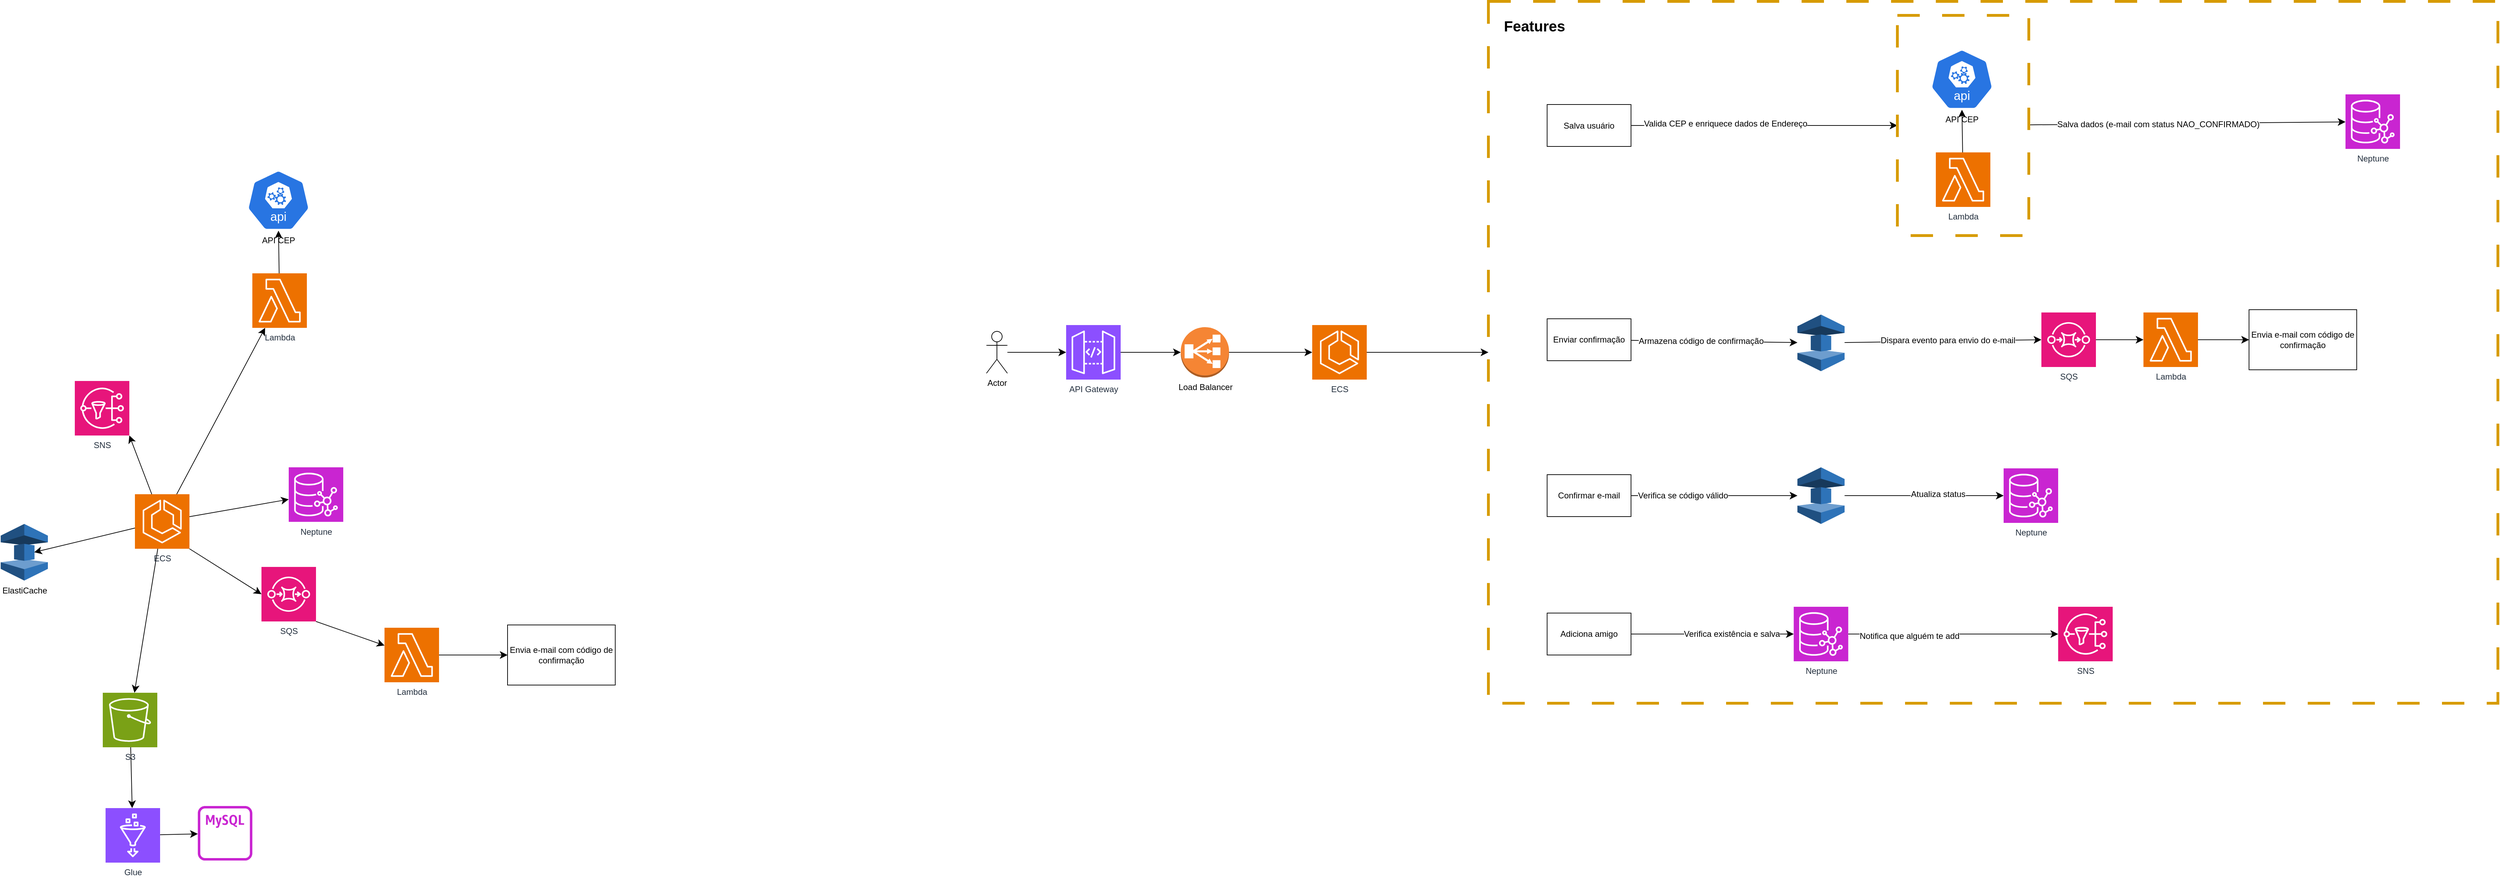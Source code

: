 <mxfile version="27.1.4">
  <diagram name="Página-1" id="rbzo9oO_T_ObXMNqc98u">
    <mxGraphModel dx="3940" dy="2629" grid="0" gridSize="10" guides="1" tooltips="1" connect="1" arrows="1" fold="1" page="0" pageScale="1" pageWidth="827" pageHeight="1169" math="0" shadow="0">
      <root>
        <mxCell id="0" />
        <mxCell id="1" parent="0" />
        <mxCell id="uAErMOGdW6Ac975Xc95T-94" style="edgeStyle=none;curved=1;rounded=0;orthogonalLoop=1;jettySize=auto;html=1;fontSize=12;startSize=8;endSize=8;" edge="1" parent="1" source="uAErMOGdW6Ac975Xc95T-1" target="uAErMOGdW6Ac975Xc95T-2">
          <mxGeometry relative="1" as="geometry" />
        </mxCell>
        <mxCell id="uAErMOGdW6Ac975Xc95T-95" style="edgeStyle=none;curved=1;rounded=0;orthogonalLoop=1;jettySize=auto;html=1;fontSize=12;startSize=8;endSize=8;" edge="1" parent="1" source="uAErMOGdW6Ac975Xc95T-1" target="uAErMOGdW6Ac975Xc95T-7">
          <mxGeometry relative="1" as="geometry" />
        </mxCell>
        <mxCell id="uAErMOGdW6Ac975Xc95T-97" style="edgeStyle=none;curved=1;rounded=0;orthogonalLoop=1;jettySize=auto;html=1;fontSize=12;startSize=8;endSize=8;" edge="1" parent="1" source="uAErMOGdW6Ac975Xc95T-1" target="uAErMOGdW6Ac975Xc95T-3">
          <mxGeometry relative="1" as="geometry" />
        </mxCell>
        <mxCell id="uAErMOGdW6Ac975Xc95T-1" value="ECS&lt;div&gt;&lt;br&gt;&lt;/div&gt;" style="sketch=0;points=[[0,0,0],[0.25,0,0],[0.5,0,0],[0.75,0,0],[1,0,0],[0,1,0],[0.25,1,0],[0.5,1,0],[0.75,1,0],[1,1,0],[0,0.25,0],[0,0.5,0],[0,0.75,0],[1,0.25,0],[1,0.5,0],[1,0.75,0]];outlineConnect=0;fontColor=#232F3E;fillColor=#ED7100;strokeColor=#ffffff;dashed=0;verticalLabelPosition=bottom;verticalAlign=top;align=center;html=1;fontSize=12;fontStyle=0;aspect=fixed;shape=mxgraph.aws4.resourceIcon;resIcon=mxgraph.aws4.ecs;" vertex="1" parent="1">
          <mxGeometry x="-470" y="88" width="78" height="78" as="geometry" />
        </mxCell>
        <mxCell id="uAErMOGdW6Ac975Xc95T-2" value="Lambda" style="sketch=0;points=[[0,0,0],[0.25,0,0],[0.5,0,0],[0.75,0,0],[1,0,0],[0,1,0],[0.25,1,0],[0.5,1,0],[0.75,1,0],[1,1,0],[0,0.25,0],[0,0.5,0],[0,0.75,0],[1,0.25,0],[1,0.5,0],[1,0.75,0]];outlineConnect=0;fontColor=#232F3E;fillColor=#ED7100;strokeColor=#ffffff;dashed=0;verticalLabelPosition=bottom;verticalAlign=top;align=center;html=1;fontSize=12;fontStyle=0;aspect=fixed;shape=mxgraph.aws4.resourceIcon;resIcon=mxgraph.aws4.lambda;" vertex="1" parent="1">
          <mxGeometry x="-302.05" y="-228" width="78" height="78" as="geometry" />
        </mxCell>
        <mxCell id="uAErMOGdW6Ac975Xc95T-3" value="S3" style="sketch=0;points=[[0,0,0],[0.25,0,0],[0.5,0,0],[0.75,0,0],[1,0,0],[0,1,0],[0.25,1,0],[0.5,1,0],[0.75,1,0],[1,1,0],[0,0.25,0],[0,0.5,0],[0,0.75,0],[1,0.25,0],[1,0.5,0],[1,0.75,0]];outlineConnect=0;fontColor=#232F3E;fillColor=#7AA116;strokeColor=#ffffff;dashed=0;verticalLabelPosition=bottom;verticalAlign=top;align=center;html=1;fontSize=12;fontStyle=0;aspect=fixed;shape=mxgraph.aws4.resourceIcon;resIcon=mxgraph.aws4.s3;" vertex="1" parent="1">
          <mxGeometry x="-516" y="372" width="78" height="78" as="geometry" />
        </mxCell>
        <mxCell id="uAErMOGdW6Ac975Xc95T-28" style="edgeStyle=none;curved=1;rounded=0;orthogonalLoop=1;jettySize=auto;html=1;exitX=1;exitY=1;exitDx=0;exitDy=0;exitPerimeter=0;fontSize=12;startSize=8;endSize=8;" edge="1" parent="1" source="uAErMOGdW6Ac975Xc95T-4" target="uAErMOGdW6Ac975Xc95T-27">
          <mxGeometry relative="1" as="geometry" />
        </mxCell>
        <mxCell id="uAErMOGdW6Ac975Xc95T-4" value="SQS" style="sketch=0;points=[[0,0,0],[0.25,0,0],[0.5,0,0],[0.75,0,0],[1,0,0],[0,1,0],[0.25,1,0],[0.5,1,0],[0.75,1,0],[1,1,0],[0,0.25,0],[0,0.5,0],[0,0.75,0],[1,0.25,0],[1,0.5,0],[1,0.75,0]];outlineConnect=0;fontColor=#232F3E;fillColor=#E7157B;strokeColor=#ffffff;dashed=0;verticalLabelPosition=bottom;verticalAlign=top;align=center;html=1;fontSize=12;fontStyle=0;aspect=fixed;shape=mxgraph.aws4.resourceIcon;resIcon=mxgraph.aws4.sqs;" vertex="1" parent="1">
          <mxGeometry x="-289" y="192" width="78" height="78" as="geometry" />
        </mxCell>
        <mxCell id="uAErMOGdW6Ac975Xc95T-5" value="SNS" style="sketch=0;points=[[0,0,0],[0.25,0,0],[0.5,0,0],[0.75,0,0],[1,0,0],[0,1,0],[0.25,1,0],[0.5,1,0],[0.75,1,0],[1,1,0],[0,0.25,0],[0,0.5,0],[0,0.75,0],[1,0.25,0],[1,0.5,0],[1,0.75,0]];outlineConnect=0;fontColor=#232F3E;fillColor=#E7157B;strokeColor=#ffffff;dashed=0;verticalLabelPosition=bottom;verticalAlign=top;align=center;html=1;fontSize=12;fontStyle=0;aspect=fixed;shape=mxgraph.aws4.resourceIcon;resIcon=mxgraph.aws4.sns;" vertex="1" parent="1">
          <mxGeometry x="-556" y="-74" width="78" height="78" as="geometry" />
        </mxCell>
        <mxCell id="uAErMOGdW6Ac975Xc95T-45" style="edgeStyle=none;curved=1;rounded=0;orthogonalLoop=1;jettySize=auto;html=1;fontSize=12;startSize=8;endSize=8;" edge="1" parent="1" source="uAErMOGdW6Ac975Xc95T-6" target="uAErMOGdW6Ac975Xc95T-44">
          <mxGeometry relative="1" as="geometry" />
        </mxCell>
        <mxCell id="uAErMOGdW6Ac975Xc95T-6" value="Glue" style="sketch=0;points=[[0,0,0],[0.25,0,0],[0.5,0,0],[0.75,0,0],[1,0,0],[0,1,0],[0.25,1,0],[0.5,1,0],[0.75,1,0],[1,1,0],[0,0.25,0],[0,0.5,0],[0,0.75,0],[1,0.25,0],[1,0.5,0],[1,0.75,0]];outlineConnect=0;fontColor=#232F3E;fillColor=#8C4FFF;strokeColor=#ffffff;dashed=0;verticalLabelPosition=bottom;verticalAlign=top;align=center;html=1;fontSize=12;fontStyle=0;aspect=fixed;shape=mxgraph.aws4.resourceIcon;resIcon=mxgraph.aws4.glue;" vertex="1" parent="1">
          <mxGeometry x="-512" y="537" width="78" height="78" as="geometry" />
        </mxCell>
        <mxCell id="uAErMOGdW6Ac975Xc95T-7" value="Neptune" style="sketch=0;points=[[0,0,0],[0.25,0,0],[0.5,0,0],[0.75,0,0],[1,0,0],[0,1,0],[0.25,1,0],[0.5,1,0],[0.75,1,0],[1,1,0],[0,0.25,0],[0,0.5,0],[0,0.75,0],[1,0.25,0],[1,0.5,0],[1,0.75,0]];outlineConnect=0;fontColor=#232F3E;fillColor=#C925D1;strokeColor=#ffffff;dashed=0;verticalLabelPosition=bottom;verticalAlign=top;align=center;html=1;fontSize=12;fontStyle=0;aspect=fixed;shape=mxgraph.aws4.resourceIcon;resIcon=mxgraph.aws4.neptune;" vertex="1" parent="1">
          <mxGeometry x="-250" y="49.5" width="78" height="78" as="geometry" />
        </mxCell>
        <mxCell id="uAErMOGdW6Ac975Xc95T-11" value="API CEP" style="aspect=fixed;sketch=0;html=1;dashed=0;whitespace=wrap;verticalLabelPosition=bottom;verticalAlign=top;fillColor=#2875E2;strokeColor=#ffffff;points=[[0.005,0.63,0],[0.1,0.2,0],[0.9,0.2,0],[0.5,0,0],[0.995,0.63,0],[0.72,0.99,0],[0.5,1,0],[0.28,0.99,0]];shape=mxgraph.kubernetes.icon2;kubernetesLabel=1;prIcon=api" vertex="1" parent="1">
          <mxGeometry x="-310" y="-376" width="90.63" height="87" as="geometry" />
        </mxCell>
        <mxCell id="uAErMOGdW6Ac975Xc95T-12" style="edgeStyle=none;curved=1;rounded=0;orthogonalLoop=1;jettySize=auto;html=1;entryX=0.5;entryY=1;entryDx=0;entryDy=0;entryPerimeter=0;fontSize=12;startSize=8;endSize=8;" edge="1" parent="1" source="uAErMOGdW6Ac975Xc95T-2" target="uAErMOGdW6Ac975Xc95T-11">
          <mxGeometry relative="1" as="geometry" />
        </mxCell>
        <mxCell id="uAErMOGdW6Ac975Xc95T-40" style="edgeStyle=none;curved=1;rounded=0;orthogonalLoop=1;jettySize=auto;html=1;entryX=0;entryY=0.5;entryDx=0;entryDy=0;fontSize=12;startSize=8;endSize=8;" edge="1" parent="1" source="uAErMOGdW6Ac975Xc95T-27" target="uAErMOGdW6Ac975Xc95T-39">
          <mxGeometry relative="1" as="geometry" />
        </mxCell>
        <mxCell id="uAErMOGdW6Ac975Xc95T-27" value="Lambda" style="sketch=0;points=[[0,0,0],[0.25,0,0],[0.5,0,0],[0.75,0,0],[1,0,0],[0,1,0],[0.25,1,0],[0.5,1,0],[0.75,1,0],[1,1,0],[0,0.25,0],[0,0.5,0],[0,0.75,0],[1,0.25,0],[1,0.5,0],[1,0.75,0]];outlineConnect=0;fontColor=#232F3E;fillColor=#ED7100;strokeColor=#ffffff;dashed=0;verticalLabelPosition=bottom;verticalAlign=top;align=center;html=1;fontSize=12;fontStyle=0;aspect=fixed;shape=mxgraph.aws4.resourceIcon;resIcon=mxgraph.aws4.lambda;" vertex="1" parent="1">
          <mxGeometry x="-113" y="279" width="78" height="78" as="geometry" />
        </mxCell>
        <mxCell id="uAErMOGdW6Ac975Xc95T-43" style="edgeStyle=none;curved=1;rounded=0;orthogonalLoop=1;jettySize=auto;html=1;fontSize=12;startSize=8;endSize=8;" edge="1" parent="1" source="uAErMOGdW6Ac975Xc95T-3" target="uAErMOGdW6Ac975Xc95T-6">
          <mxGeometry relative="1" as="geometry">
            <mxPoint x="-468" y="581" as="sourcePoint" />
          </mxGeometry>
        </mxCell>
        <mxCell id="uAErMOGdW6Ac975Xc95T-39" value="Envia e-mail com código de confirmação" style="rounded=0;whiteSpace=wrap;html=1;" vertex="1" parent="1">
          <mxGeometry x="63" y="275" width="154.05" height="86" as="geometry" />
        </mxCell>
        <mxCell id="uAErMOGdW6Ac975Xc95T-44" value="" style="sketch=0;outlineConnect=0;fontColor=#232F3E;gradientColor=none;fillColor=#C925D1;strokeColor=none;dashed=0;verticalLabelPosition=bottom;verticalAlign=top;align=center;html=1;fontSize=12;fontStyle=0;aspect=fixed;pointerEvents=1;shape=mxgraph.aws4.rds_mysql_instance_alt;" vertex="1" parent="1">
          <mxGeometry x="-380.05" y="534" width="78" height="78" as="geometry" />
        </mxCell>
        <mxCell id="uAErMOGdW6Ac975Xc95T-50" style="edgeStyle=none;curved=1;rounded=0;orthogonalLoop=1;jettySize=auto;html=1;fontSize=12;startSize=8;endSize=8;" edge="1" parent="1" source="uAErMOGdW6Ac975Xc95T-46" target="uAErMOGdW6Ac975Xc95T-49">
          <mxGeometry relative="1" as="geometry" />
        </mxCell>
        <mxCell id="uAErMOGdW6Ac975Xc95T-46" value="Actor" style="shape=umlActor;verticalLabelPosition=bottom;verticalAlign=top;html=1;outlineConnect=0;" vertex="1" parent="1">
          <mxGeometry x="748" y="-145" width="30" height="60" as="geometry" />
        </mxCell>
        <mxCell id="uAErMOGdW6Ac975Xc95T-112" style="edgeStyle=none;curved=1;rounded=0;orthogonalLoop=1;jettySize=auto;html=1;entryX=0;entryY=0.5;entryDx=0;entryDy=0;fontSize=12;startSize=8;endSize=8;" edge="1" parent="1" source="uAErMOGdW6Ac975Xc95T-47" target="uAErMOGdW6Ac975Xc95T-110">
          <mxGeometry relative="1" as="geometry" />
        </mxCell>
        <mxCell id="uAErMOGdW6Ac975Xc95T-47" value="ECS&lt;div&gt;&lt;br&gt;&lt;/div&gt;" style="sketch=0;points=[[0,0,0],[0.25,0,0],[0.5,0,0],[0.75,0,0],[1,0,0],[0,1,0],[0.25,1,0],[0.5,1,0],[0.75,1,0],[1,1,0],[0,0.25,0],[0,0.5,0],[0,0.75,0],[1,0.25,0],[1,0.5,0],[1,0.75,0]];outlineConnect=0;fontColor=#232F3E;fillColor=#ED7100;strokeColor=#ffffff;dashed=0;verticalLabelPosition=bottom;verticalAlign=top;align=center;html=1;fontSize=12;fontStyle=0;aspect=fixed;shape=mxgraph.aws4.resourceIcon;resIcon=mxgraph.aws4.ecs;" vertex="1" parent="1">
          <mxGeometry x="1214" y="-154" width="78" height="78" as="geometry" />
        </mxCell>
        <mxCell id="uAErMOGdW6Ac975Xc95T-49" value="API Gateway" style="sketch=0;points=[[0,0,0],[0.25,0,0],[0.5,0,0],[0.75,0,0],[1,0,0],[0,1,0],[0.25,1,0],[0.5,1,0],[0.75,1,0],[1,1,0],[0,0.25,0],[0,0.5,0],[0,0.75,0],[1,0.25,0],[1,0.5,0],[1,0.75,0]];outlineConnect=0;fontColor=#232F3E;fillColor=#8C4FFF;strokeColor=#ffffff;dashed=0;verticalLabelPosition=bottom;verticalAlign=top;align=center;html=1;fontSize=12;fontStyle=0;aspect=fixed;shape=mxgraph.aws4.resourceIcon;resIcon=mxgraph.aws4.api_gateway;" vertex="1" parent="1">
          <mxGeometry x="862" y="-154" width="78" height="78" as="geometry" />
        </mxCell>
        <mxCell id="uAErMOGdW6Ac975Xc95T-53" style="edgeStyle=none;curved=1;rounded=0;orthogonalLoop=1;jettySize=auto;html=1;fontSize=12;startSize=8;endSize=8;" edge="1" parent="1" source="uAErMOGdW6Ac975Xc95T-51" target="uAErMOGdW6Ac975Xc95T-47">
          <mxGeometry relative="1" as="geometry" />
        </mxCell>
        <mxCell id="uAErMOGdW6Ac975Xc95T-51" value="Load Balancer" style="outlineConnect=0;dashed=0;verticalLabelPosition=bottom;verticalAlign=top;align=center;html=1;shape=mxgraph.aws3.classic_load_balancer;fillColor=#F58534;gradientColor=none;" vertex="1" parent="1">
          <mxGeometry x="1026" y="-151" width="69" height="72" as="geometry" />
        </mxCell>
        <mxCell id="uAErMOGdW6Ac975Xc95T-52" style="edgeStyle=none;curved=1;rounded=0;orthogonalLoop=1;jettySize=auto;html=1;entryX=0;entryY=0.5;entryDx=0;entryDy=0;entryPerimeter=0;fontSize=12;startSize=8;endSize=8;" edge="1" parent="1" source="uAErMOGdW6Ac975Xc95T-49" target="uAErMOGdW6Ac975Xc95T-51">
          <mxGeometry relative="1" as="geometry" />
        </mxCell>
        <mxCell id="uAErMOGdW6Ac975Xc95T-62" style="edgeStyle=none;curved=1;rounded=0;orthogonalLoop=1;jettySize=auto;html=1;fontSize=12;startSize=8;endSize=8;" edge="1" parent="1" source="uAErMOGdW6Ac975Xc95T-55" target="uAErMOGdW6Ac975Xc95T-61">
          <mxGeometry relative="1" as="geometry" />
        </mxCell>
        <mxCell id="uAErMOGdW6Ac975Xc95T-64" value="Valida CEP e enriquece dados de Endereço" style="edgeLabel;html=1;align=center;verticalAlign=middle;resizable=0;points=[];fontSize=12;" vertex="1" connectable="0" parent="uAErMOGdW6Ac975Xc95T-62">
          <mxGeometry x="-0.293" y="3" relative="1" as="geometry">
            <mxPoint as="offset" />
          </mxGeometry>
        </mxCell>
        <mxCell id="uAErMOGdW6Ac975Xc95T-55" value="Salva usuário" style="rounded=0;whiteSpace=wrap;html=1;" vertex="1" parent="1">
          <mxGeometry x="1550" y="-469.5" width="120" height="60" as="geometry" />
        </mxCell>
        <mxCell id="uAErMOGdW6Ac975Xc95T-57" value="Lambda" style="sketch=0;points=[[0,0,0],[0.25,0,0],[0.5,0,0],[0.75,0,0],[1,0,0],[0,1,0],[0.25,1,0],[0.5,1,0],[0.75,1,0],[1,1,0],[0,0.25,0],[0,0.5,0],[0,0.75,0],[1,0.25,0],[1,0.5,0],[1,0.75,0]];outlineConnect=0;fontColor=#232F3E;fillColor=#ED7100;strokeColor=#ffffff;dashed=0;verticalLabelPosition=bottom;verticalAlign=top;align=center;html=1;fontSize=12;fontStyle=0;aspect=fixed;shape=mxgraph.aws4.resourceIcon;resIcon=mxgraph.aws4.lambda;" vertex="1" parent="1">
          <mxGeometry x="2106" y="-401" width="78" height="78" as="geometry" />
        </mxCell>
        <mxCell id="uAErMOGdW6Ac975Xc95T-58" value="API CEP" style="aspect=fixed;sketch=0;html=1;dashed=0;whitespace=wrap;verticalLabelPosition=bottom;verticalAlign=top;fillColor=#2875E2;strokeColor=#ffffff;points=[[0.005,0.63,0],[0.1,0.2,0],[0.9,0.2,0],[0.5,0,0],[0.995,0.63,0],[0.72,0.99,0],[0.5,1,0],[0.28,0.99,0]];shape=mxgraph.kubernetes.icon2;kubernetesLabel=1;prIcon=api" vertex="1" parent="1">
          <mxGeometry x="2098.05" y="-549" width="90.63" height="87" as="geometry" />
        </mxCell>
        <mxCell id="uAErMOGdW6Ac975Xc95T-59" style="edgeStyle=none;curved=1;rounded=0;orthogonalLoop=1;jettySize=auto;html=1;entryX=0.5;entryY=1;entryDx=0;entryDy=0;entryPerimeter=0;fontSize=12;startSize=8;endSize=8;" edge="1" parent="1" source="uAErMOGdW6Ac975Xc95T-57" target="uAErMOGdW6Ac975Xc95T-58">
          <mxGeometry relative="1" as="geometry" />
        </mxCell>
        <mxCell id="uAErMOGdW6Ac975Xc95T-66" style="edgeStyle=none;curved=1;rounded=0;orthogonalLoop=1;jettySize=auto;html=1;fontSize=12;startSize=8;endSize=8;" edge="1" parent="1" source="uAErMOGdW6Ac975Xc95T-61" target="uAErMOGdW6Ac975Xc95T-65">
          <mxGeometry relative="1" as="geometry" />
        </mxCell>
        <mxCell id="uAErMOGdW6Ac975Xc95T-67" value="Salva dados (e-mail com status NAO_CONFIRMADO)" style="edgeLabel;html=1;align=center;verticalAlign=middle;resizable=0;points=[];fontSize=12;" vertex="1" connectable="0" parent="uAErMOGdW6Ac975Xc95T-66">
          <mxGeometry x="-0.186" y="-1" relative="1" as="geometry">
            <mxPoint as="offset" />
          </mxGeometry>
        </mxCell>
        <mxCell id="uAErMOGdW6Ac975Xc95T-61" value="" style="rounded=0;whiteSpace=wrap;html=1;fillColor=none;strokeColor=#d79b00;strokeWidth=4;dashed=1;dashPattern=8 8;" vertex="1" parent="1">
          <mxGeometry x="2051" y="-597" width="188" height="315" as="geometry" />
        </mxCell>
        <mxCell id="uAErMOGdW6Ac975Xc95T-65" value="Neptune" style="sketch=0;points=[[0,0,0],[0.25,0,0],[0.5,0,0],[0.75,0,0],[1,0,0],[0,1,0],[0.25,1,0],[0.5,1,0],[0.75,1,0],[1,1,0],[0,0.25,0],[0,0.5,0],[0,0.75,0],[1,0.25,0],[1,0.5,0],[1,0.75,0]];outlineConnect=0;fontColor=#232F3E;fillColor=#C925D1;strokeColor=#ffffff;dashed=0;verticalLabelPosition=bottom;verticalAlign=top;align=center;html=1;fontSize=12;fontStyle=0;aspect=fixed;shape=mxgraph.aws4.resourceIcon;resIcon=mxgraph.aws4.neptune;" vertex="1" parent="1">
          <mxGeometry x="2692" y="-484" width="78" height="78" as="geometry" />
        </mxCell>
        <mxCell id="uAErMOGdW6Ac975Xc95T-73" style="edgeStyle=none;curved=1;rounded=0;orthogonalLoop=1;jettySize=auto;html=1;fontSize=12;startSize=8;endSize=8;" edge="1" parent="1" source="uAErMOGdW6Ac975Xc95T-69" target="uAErMOGdW6Ac975Xc95T-71">
          <mxGeometry relative="1" as="geometry" />
        </mxCell>
        <mxCell id="uAErMOGdW6Ac975Xc95T-69" value="SQS" style="sketch=0;points=[[0,0,0],[0.25,0,0],[0.5,0,0],[0.75,0,0],[1,0,0],[0,1,0],[0.25,1,0],[0.5,1,0],[0.75,1,0],[1,1,0],[0,0.25,0],[0,0.5,0],[0,0.75,0],[1,0.25,0],[1,0.5,0],[1,0.75,0]];outlineConnect=0;fontColor=#232F3E;fillColor=#E7157B;strokeColor=#ffffff;dashed=0;verticalLabelPosition=bottom;verticalAlign=top;align=center;html=1;fontSize=12;fontStyle=0;aspect=fixed;shape=mxgraph.aws4.resourceIcon;resIcon=mxgraph.aws4.sqs;" vertex="1" parent="1">
          <mxGeometry x="2257" y="-172" width="78" height="78" as="geometry" />
        </mxCell>
        <mxCell id="uAErMOGdW6Ac975Xc95T-70" style="edgeStyle=none;curved=1;rounded=0;orthogonalLoop=1;jettySize=auto;html=1;entryX=0;entryY=0.5;entryDx=0;entryDy=0;fontSize=12;startSize=8;endSize=8;" edge="1" parent="1" source="uAErMOGdW6Ac975Xc95T-71" target="uAErMOGdW6Ac975Xc95T-72">
          <mxGeometry relative="1" as="geometry" />
        </mxCell>
        <mxCell id="uAErMOGdW6Ac975Xc95T-71" value="Lambda" style="sketch=0;points=[[0,0,0],[0.25,0,0],[0.5,0,0],[0.75,0,0],[1,0,0],[0,1,0],[0.25,1,0],[0.5,1,0],[0.75,1,0],[1,1,0],[0,0.25,0],[0,0.5,0],[0,0.75,0],[1,0.25,0],[1,0.5,0],[1,0.75,0]];outlineConnect=0;fontColor=#232F3E;fillColor=#ED7100;strokeColor=#ffffff;dashed=0;verticalLabelPosition=bottom;verticalAlign=top;align=center;html=1;fontSize=12;fontStyle=0;aspect=fixed;shape=mxgraph.aws4.resourceIcon;resIcon=mxgraph.aws4.lambda;" vertex="1" parent="1">
          <mxGeometry x="2403" y="-172" width="78" height="78" as="geometry" />
        </mxCell>
        <mxCell id="uAErMOGdW6Ac975Xc95T-72" value="Envia e-mail com código de confirmação" style="rounded=0;whiteSpace=wrap;html=1;" vertex="1" parent="1">
          <mxGeometry x="2554" y="-176" width="154.05" height="86" as="geometry" />
        </mxCell>
        <mxCell id="uAErMOGdW6Ac975Xc95T-81" style="edgeStyle=none;curved=1;rounded=0;orthogonalLoop=1;jettySize=auto;html=1;fontSize=12;startSize=8;endSize=8;" edge="1" parent="1" source="uAErMOGdW6Ac975Xc95T-74" target="uAErMOGdW6Ac975Xc95T-80">
          <mxGeometry relative="1" as="geometry" />
        </mxCell>
        <mxCell id="uAErMOGdW6Ac975Xc95T-84" value="Armazena código de confirmação" style="edgeLabel;html=1;align=center;verticalAlign=middle;resizable=0;points=[];fontSize=12;" vertex="1" connectable="0" parent="uAErMOGdW6Ac975Xc95T-81">
          <mxGeometry x="-0.166" relative="1" as="geometry">
            <mxPoint as="offset" />
          </mxGeometry>
        </mxCell>
        <mxCell id="uAErMOGdW6Ac975Xc95T-74" value="Enviar confirmação" style="rounded=0;whiteSpace=wrap;html=1;" vertex="1" parent="1">
          <mxGeometry x="1550" y="-163" width="120" height="60" as="geometry" />
        </mxCell>
        <mxCell id="uAErMOGdW6Ac975Xc95T-80" value="" style="outlineConnect=0;dashed=0;verticalLabelPosition=bottom;verticalAlign=top;align=center;html=1;shape=mxgraph.aws3.elasticache;fillColor=#2E73B8;gradientColor=none;" vertex="1" parent="1">
          <mxGeometry x="1908" y="-169" width="67.5" height="81" as="geometry" />
        </mxCell>
        <mxCell id="uAErMOGdW6Ac975Xc95T-82" style="edgeStyle=none;curved=1;rounded=0;orthogonalLoop=1;jettySize=auto;html=1;entryX=0;entryY=0.5;entryDx=0;entryDy=0;entryPerimeter=0;fontSize=12;startSize=8;endSize=8;" edge="1" parent="1" source="uAErMOGdW6Ac975Xc95T-80" target="uAErMOGdW6Ac975Xc95T-69">
          <mxGeometry relative="1" as="geometry" />
        </mxCell>
        <mxCell id="uAErMOGdW6Ac975Xc95T-83" value="Dispara evento para envio do e-mail" style="edgeLabel;html=1;align=center;verticalAlign=middle;resizable=0;points=[];fontSize=12;" vertex="1" connectable="0" parent="uAErMOGdW6Ac975Xc95T-82">
          <mxGeometry x="0.047" y="1" relative="1" as="geometry">
            <mxPoint as="offset" />
          </mxGeometry>
        </mxCell>
        <mxCell id="uAErMOGdW6Ac975Xc95T-88" style="edgeStyle=none;curved=1;rounded=0;orthogonalLoop=1;jettySize=auto;html=1;fontSize=12;startSize=8;endSize=8;" edge="1" parent="1" source="uAErMOGdW6Ac975Xc95T-85" target="uAErMOGdW6Ac975Xc95T-86">
          <mxGeometry relative="1" as="geometry" />
        </mxCell>
        <mxCell id="uAErMOGdW6Ac975Xc95T-89" value="Verifica se código válido" style="edgeLabel;html=1;align=center;verticalAlign=middle;resizable=0;points=[];fontSize=12;" vertex="1" connectable="0" parent="uAErMOGdW6Ac975Xc95T-88">
          <mxGeometry x="-0.378" relative="1" as="geometry">
            <mxPoint as="offset" />
          </mxGeometry>
        </mxCell>
        <mxCell id="uAErMOGdW6Ac975Xc95T-85" value="Confirmar e-mail" style="rounded=0;whiteSpace=wrap;html=1;" vertex="1" parent="1">
          <mxGeometry x="1550" y="60" width="120" height="60" as="geometry" />
        </mxCell>
        <mxCell id="uAErMOGdW6Ac975Xc95T-91" style="edgeStyle=none;curved=1;rounded=0;orthogonalLoop=1;jettySize=auto;html=1;fontSize=12;startSize=8;endSize=8;" edge="1" parent="1" source="uAErMOGdW6Ac975Xc95T-86" target="uAErMOGdW6Ac975Xc95T-90">
          <mxGeometry relative="1" as="geometry" />
        </mxCell>
        <mxCell id="uAErMOGdW6Ac975Xc95T-92" value="Atualiza status" style="edgeLabel;html=1;align=center;verticalAlign=middle;resizable=0;points=[];fontSize=12;" vertex="1" connectable="0" parent="uAErMOGdW6Ac975Xc95T-91">
          <mxGeometry x="0.174" y="2" relative="1" as="geometry">
            <mxPoint as="offset" />
          </mxGeometry>
        </mxCell>
        <mxCell id="uAErMOGdW6Ac975Xc95T-86" value="" style="outlineConnect=0;dashed=0;verticalLabelPosition=bottom;verticalAlign=top;align=center;html=1;shape=mxgraph.aws3.elasticache;fillColor=#2E73B8;gradientColor=none;" vertex="1" parent="1">
          <mxGeometry x="1908" y="49.5" width="67.5" height="81" as="geometry" />
        </mxCell>
        <mxCell id="uAErMOGdW6Ac975Xc95T-90" value="Neptune" style="sketch=0;points=[[0,0,0],[0.25,0,0],[0.5,0,0],[0.75,0,0],[1,0,0],[0,1,0],[0.25,1,0],[0.5,1,0],[0.75,1,0],[1,1,0],[0,0.25,0],[0,0.5,0],[0,0.75,0],[1,0.25,0],[1,0.5,0],[1,0.75,0]];outlineConnect=0;fontColor=#232F3E;fillColor=#C925D1;strokeColor=#ffffff;dashed=0;verticalLabelPosition=bottom;verticalAlign=top;align=center;html=1;fontSize=12;fontStyle=0;aspect=fixed;shape=mxgraph.aws4.resourceIcon;resIcon=mxgraph.aws4.neptune;" vertex="1" parent="1">
          <mxGeometry x="2203" y="51" width="78" height="78" as="geometry" />
        </mxCell>
        <mxCell id="uAErMOGdW6Ac975Xc95T-96" style="edgeStyle=none;curved=1;rounded=0;orthogonalLoop=1;jettySize=auto;html=1;exitX=1;exitY=1;exitDx=0;exitDy=0;exitPerimeter=0;entryX=0;entryY=0.5;entryDx=0;entryDy=0;entryPerimeter=0;fontSize=12;startSize=8;endSize=8;" edge="1" parent="1" source="uAErMOGdW6Ac975Xc95T-1" target="uAErMOGdW6Ac975Xc95T-4">
          <mxGeometry relative="1" as="geometry" />
        </mxCell>
        <mxCell id="uAErMOGdW6Ac975Xc95T-98" style="edgeStyle=none;curved=1;rounded=0;orthogonalLoop=1;jettySize=auto;html=1;entryX=1;entryY=1;entryDx=0;entryDy=0;entryPerimeter=0;fontSize=12;startSize=8;endSize=8;" edge="1" parent="1" source="uAErMOGdW6Ac975Xc95T-1" target="uAErMOGdW6Ac975Xc95T-5">
          <mxGeometry relative="1" as="geometry" />
        </mxCell>
        <mxCell id="uAErMOGdW6Ac975Xc95T-99" value="ElastiCache" style="outlineConnect=0;dashed=0;verticalLabelPosition=bottom;verticalAlign=top;align=center;html=1;shape=mxgraph.aws3.elasticache;fillColor=#2E73B8;gradientColor=none;" vertex="1" parent="1">
          <mxGeometry x="-662" y="130.5" width="67.5" height="81" as="geometry" />
        </mxCell>
        <mxCell id="uAErMOGdW6Ac975Xc95T-101" style="edgeStyle=none;curved=1;rounded=0;orthogonalLoop=1;jettySize=auto;html=1;entryX=0.71;entryY=0.5;entryDx=0;entryDy=0;entryPerimeter=0;fontSize=12;startSize=8;endSize=8;" edge="1" parent="1" source="uAErMOGdW6Ac975Xc95T-1" target="uAErMOGdW6Ac975Xc95T-99">
          <mxGeometry relative="1" as="geometry" />
        </mxCell>
        <mxCell id="uAErMOGdW6Ac975Xc95T-104" style="edgeStyle=none;curved=1;rounded=0;orthogonalLoop=1;jettySize=auto;html=1;fontSize=12;startSize=8;endSize=8;" edge="1" parent="1" source="uAErMOGdW6Ac975Xc95T-102" target="uAErMOGdW6Ac975Xc95T-103">
          <mxGeometry relative="1" as="geometry" />
        </mxCell>
        <mxCell id="uAErMOGdW6Ac975Xc95T-105" value="Verifica existência e salva" style="edgeLabel;html=1;align=center;verticalAlign=middle;resizable=0;points=[];fontSize=12;" vertex="1" connectable="0" parent="uAErMOGdW6Ac975Xc95T-104">
          <mxGeometry x="0.231" relative="1" as="geometry">
            <mxPoint as="offset" />
          </mxGeometry>
        </mxCell>
        <mxCell id="uAErMOGdW6Ac975Xc95T-102" value="Adiciona amigo" style="rounded=0;whiteSpace=wrap;html=1;" vertex="1" parent="1">
          <mxGeometry x="1550" y="258" width="120" height="60" as="geometry" />
        </mxCell>
        <mxCell id="uAErMOGdW6Ac975Xc95T-103" value="Neptune" style="sketch=0;points=[[0,0,0],[0.25,0,0],[0.5,0,0],[0.75,0,0],[1,0,0],[0,1,0],[0.25,1,0],[0.5,1,0],[0.75,1,0],[1,1,0],[0,0.25,0],[0,0.5,0],[0,0.75,0],[1,0.25,0],[1,0.5,0],[1,0.75,0]];outlineConnect=0;fontColor=#232F3E;fillColor=#C925D1;strokeColor=#ffffff;dashed=0;verticalLabelPosition=bottom;verticalAlign=top;align=center;html=1;fontSize=12;fontStyle=0;aspect=fixed;shape=mxgraph.aws4.resourceIcon;resIcon=mxgraph.aws4.neptune;" vertex="1" parent="1">
          <mxGeometry x="1902.75" y="249" width="78" height="78" as="geometry" />
        </mxCell>
        <mxCell id="uAErMOGdW6Ac975Xc95T-107" value="SNS" style="sketch=0;points=[[0,0,0],[0.25,0,0],[0.5,0,0],[0.75,0,0],[1,0,0],[0,1,0],[0.25,1,0],[0.5,1,0],[0.75,1,0],[1,1,0],[0,0.25,0],[0,0.5,0],[0,0.75,0],[1,0.25,0],[1,0.5,0],[1,0.75,0]];outlineConnect=0;fontColor=#232F3E;fillColor=#E7157B;strokeColor=#ffffff;dashed=0;verticalLabelPosition=bottom;verticalAlign=top;align=center;html=1;fontSize=12;fontStyle=0;aspect=fixed;shape=mxgraph.aws4.resourceIcon;resIcon=mxgraph.aws4.sns;" vertex="1" parent="1">
          <mxGeometry x="2281" y="249" width="78" height="78" as="geometry" />
        </mxCell>
        <mxCell id="uAErMOGdW6Ac975Xc95T-108" style="edgeStyle=none;curved=1;rounded=0;orthogonalLoop=1;jettySize=auto;html=1;entryX=0;entryY=0.5;entryDx=0;entryDy=0;entryPerimeter=0;fontSize=12;startSize=8;endSize=8;" edge="1" parent="1" source="uAErMOGdW6Ac975Xc95T-103" target="uAErMOGdW6Ac975Xc95T-107">
          <mxGeometry relative="1" as="geometry" />
        </mxCell>
        <mxCell id="uAErMOGdW6Ac975Xc95T-109" value="Notifica que alguém te add" style="edgeLabel;html=1;align=center;verticalAlign=middle;resizable=0;points=[];fontSize=12;" vertex="1" connectable="0" parent="uAErMOGdW6Ac975Xc95T-108">
          <mxGeometry x="-0.417" y="-3" relative="1" as="geometry">
            <mxPoint x="-1" as="offset" />
          </mxGeometry>
        </mxCell>
        <mxCell id="uAErMOGdW6Ac975Xc95T-110" value="" style="rounded=0;whiteSpace=wrap;html=1;fillColor=none;strokeColor=#d79b00;strokeWidth=4;dashed=1;dashPattern=8 8;" vertex="1" parent="1">
          <mxGeometry x="1466" y="-617" width="1444" height="1004" as="geometry" />
        </mxCell>
        <mxCell id="uAErMOGdW6Ac975Xc95T-111" value="Features" style="text;html=1;align=center;verticalAlign=middle;whiteSpace=wrap;rounded=0;fontSize=21;fontStyle=1" vertex="1" parent="1">
          <mxGeometry x="1502" y="-597" width="60" height="30" as="geometry" />
        </mxCell>
      </root>
    </mxGraphModel>
  </diagram>
</mxfile>
